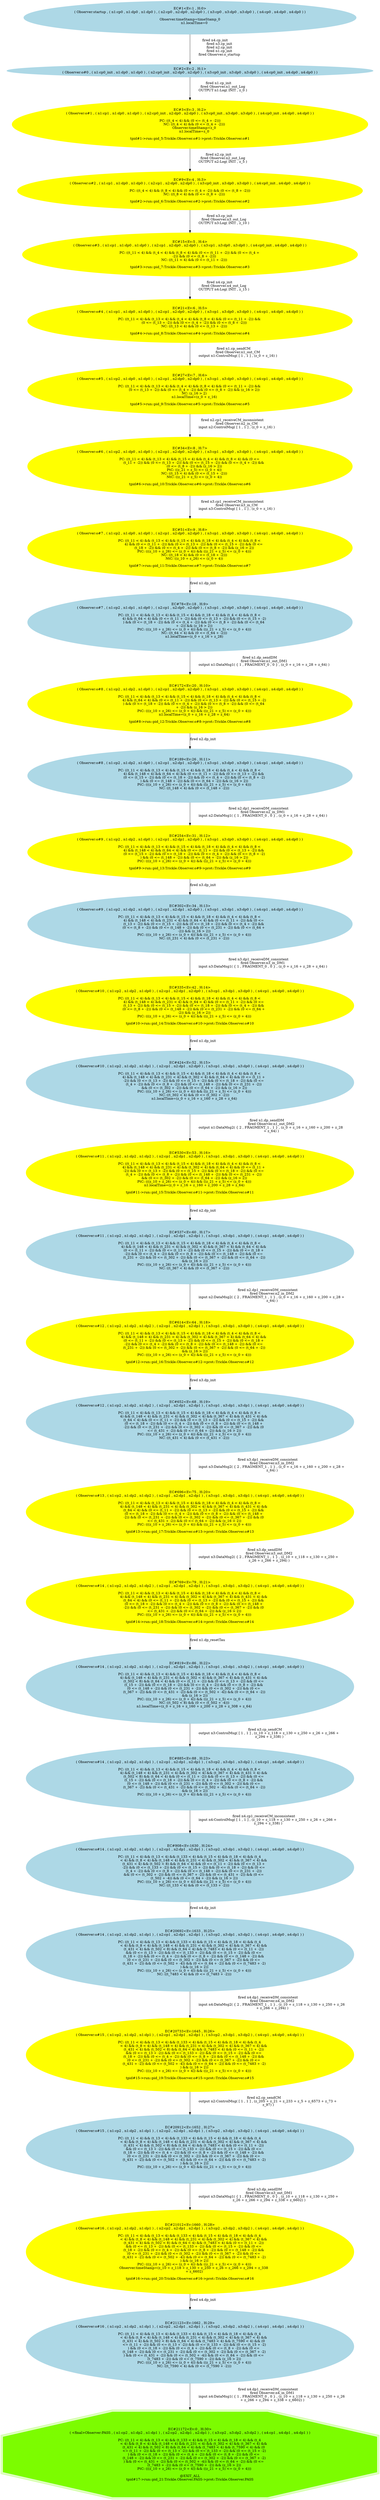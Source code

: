 digraph fscn {
EC1 [
	label="EC#1<Ev:1 , H:0>
( Observer:startup , ( n1:cp0 , n1:dp0 , n1:dp0 ) , ( n2:cp0 , n2:dp0 , n2:dp0 ) , ( n3:cp0 , n3:dp0 , n3:dp0 ) , ( n4:cp0 , n4:dp0 , n4:dp0 ) )

Observer.timeStamp=timeStamp_0
	n1.localTime=0
	"
	color=lightblue
	shape=ellipse
	style=filled
]
EC1 -> EC2 [
	label="fired n4.cp_init
	fired n3.cp_init
	fired n2.cp_init
	fired n1.cp_init
	fired Observer.o_startup
	"
]
EC2 [
	label="EC#2<Ev:2 , H:1>
( Observer:o#0 , ( n1:cp0_init , n1:dp0 , n1:dp0 ) , ( n2:cp0_init , n2:dp0 , n2:dp0 ) , ( n3:cp0_init , n3:dp0 , n3:dp0 ) , ( n4:cp0_init , n4:dp0 , n4:dp0 ) )"
	color=lightblue
	shape=ellipse
	style=filled
]
EC2 -> EC3 [
	label="fired n1.cp_init
	fired Observer.n1_out_Log
	OUTPUT n1:Log( INIT , z_0 )
	"
]
EC3 [
	label="EC#3<Ev:3 , H:2>
( Observer:o#1 , ( n1:cp1 , n1:dp0 , n1:dp0 ) , ( n2:cp0_init , n2:dp0 , n2:dp0 ) , ( n3:cp0_init , n3:dp0 , n3:dp0 ) , ( n4:cp0_init , n4:dp0 , n4:dp0 ) )

PC: ((t_4 < 4) && (0 <= (t_4 + -2)))
	NC: ((t_4 < 4) && (0 <= (t_4 + -2)))
	Observer.timeStamp=z_0
	n1.localTime=z_0
	
tpid#1->run::pid_5:Trickle.Observer.o#1->prot::Trickle.Observer.o#1"
	color=yellow
	shape=ellipse
	style=filled
]
EC3 -> EC9 [
	label="fired n2.cp_init
	fired Observer.n2_out_Log
	OUTPUT n2:Log( INIT , z_5 )
	"
]
EC9 [
	label="EC#9<Ev:4 , H:3>
( Observer:o#2 , ( n1:cp1 , n1:dp0 , n1:dp0 ) , ( n2:cp1 , n2:dp0 , n2:dp0 ) , ( n3:cp0_init , n3:dp0 , n3:dp0 ) , ( n4:cp0_init , n4:dp0 , n4:dp0 ) )

PC: ((t_4 < 4) && (t_8 < 4) && (0 <= (t_4 + -2)) && (0 <= (t_8 + -2)))
	NC: ((t_8 < 4) && (0 <= (t_8 + -2)))
	
tpid#2->run::pid_6:Trickle.Observer.o#2->prot::Trickle.Observer.o#2"
	color=yellow
	shape=ellipse
	style=filled
]
EC9 -> EC15 [
	label="fired n3.cp_init
	fired Observer.n3_out_Log
	OUTPUT n3:Log( INIT , z_10 )
	"
]
EC15 [
	label="EC#15<Ev:5 , H:4>
( Observer:o#3 , ( n1:cp1 , n1:dp0 , n1:dp0 ) , ( n2:cp1 , n2:dp0 , n2:dp0 ) , ( n3:cp1 , n3:dp0 , n3:dp0 ) , ( n4:cp0_init , n4:dp0 , n4:dp0 ) )

PC: ((t_11 < 4) && (t_4 < 4) && (t_8 < 4) && (0 <= (t_11 + -2)) && (0 <= (t_4 + 
	-2)) && (0 <= (t_8 + -2)))
	NC: ((t_11 < 4) && (0 <= (t_11 + -2)))
	
tpid#3->run::pid_7:Trickle.Observer.o#3->prot::Trickle.Observer.o#3"
	color=yellow
	shape=ellipse
	style=filled
]
EC15 -> EC21 [
	label="fired n4.cp_init
	fired Observer.n4_out_Log
	OUTPUT n4:Log( INIT , z_15 )
	"
]
EC21 [
	label="EC#21<Ev:6 , H:5>
( Observer:o#4 , ( n1:cp1 , n1:dp0 , n1:dp0 ) , ( n2:cp1 , n2:dp0 , n2:dp0 ) , ( n3:cp1 , n3:dp0 , n3:dp0 ) , ( n4:cp1 , n4:dp0 , n4:dp0 ) )

PC: ((t_11 < 4) && (t_13 < 4) && (t_4 < 4) && (t_8 < 4) && (0 <= (t_11 + -2)) && 
	(0 <= (t_13 + -2)) && (0 <= (t_4 + -2)) && (0 <= (t_8 + -2)))
	NC: ((t_13 < 4) && (0 <= (t_13 + -2)))
	
tpid#4->run::pid_8:Trickle.Observer.o#4->prot::Trickle.Observer.o#4"
	color=yellow
	shape=ellipse
	style=filled
]
EC21 -> EC27 [
	label="fired n1.cp_sendCM
	fired Observer.n1_out_CM
	output n1:ControlMsg( [ 1 , 1 ] , (z_0 + z_16) )
	"
]
EC27 [
	label="EC#27<Ev:7 , H:6>
( Observer:o#5 , ( n1:cp2 , n1:dp0 , n1:dp0 ) , ( n2:cp1 , n2:dp0 , n2:dp0 ) , ( n3:cp1 , n3:dp0 , n3:dp0 ) , ( n4:cp1 , n4:dp0 , n4:dp0 ) )

PC: ((t_11 < 4) && (t_13 < 4) && (t_4 < 4) && (t_8 < 4) && (0 <= (t_11 + -2)) && 
	(0 <= (t_13 + -2)) && (0 <= (t_4 + -2)) && (0 <= (t_8 + -2)) && (z_16 > 2))
	NC: (z_16 > 2)
	n1.localTime=(z_0 + z_16)
	
tpid#5->run::pid_9:Trickle.Observer.o#5->prot::Trickle.Observer.o#5"
	color=yellow
	shape=ellipse
	style=filled
]
EC27 -> EC34 [
	label="fired n2.cp1_receiveCM_inconsistent
	fired Observer.n2_in_CM
	input n2:ControlMsg( [ 1 , 1 ] , (z_0 + z_16) )
	"
]
EC34 [
	label="EC#34<Ev:8 , H:7>
( Observer:o#6 , ( n1:cp2 , n1:dp0 , n1:dp0 ) , ( n2:cp1 , n2:dp0 , n2:dp0 ) , ( n3:cp1 , n3:dp0 , n3:dp0 ) , ( n4:cp1 , n4:dp0 , n4:dp0 ) )

PC: ((t_11 < 4) && (t_13 < 4) && (t_15 < 4) && (t_4 < 4) && (t_8 < 4) && (0 <= 
	(t_11 + -2)) && (0 <= (t_13 + -2)) && (0 <= (t_15 + -2)) && (0 <= (t_4 + -2)) && 
	(0 <= (t_8 + -2)) && (z_16 > 2))
	PtC: ((z_21 + z_5) <= (z_0 + 4))
	NC: ((t_15 < 4) && (0 <= (t_15 + -2)))
	NtC: ((z_21 + z_5) <= (z_0 + 4))
	
tpid#6->run::pid_10:Trickle.Observer.o#6->prot::Trickle.Observer.o#6"
	color=yellow
	shape=ellipse
	style=filled
]
EC34 -> EC51 [
	label="fired n3.cp1_receiveCM_inconsistent
	fired Observer.n3_in_CM
	input n3:ControlMsg( [ 1 , 1 ] , (z_0 + z_16) )
	"
]
EC51 [
	label="EC#51<Ev:9 , H:8>
( Observer:o#7 , ( n1:cp2 , n1:dp0 , n1:dp0 ) , ( n2:cp1 , n2:dp0 , n2:dp0 ) , ( n3:cp1 , n3:dp0 , n3:dp0 ) , ( n4:cp1 , n4:dp0 , n4:dp0 ) )

PC: ((t_11 < 4) && (t_13 < 4) && (t_15 < 4) && (t_18 < 4) && (t_4 < 4) && (t_8 < 
	4) && (0 <= (t_11 + -2)) && (0 <= (t_13 + -2)) && (0 <= (t_15 + -2)) && (0 <= 
	(t_18 + -2)) && (0 <= (t_4 + -2)) && (0 <= (t_8 + -2)) && (z_16 > 2))
	PtC: (((z_10 + z_26) <= (z_0 + 4)) && ((z_21 + z_5) <= (z_0 + 4)))
	NC: ((t_18 < 4) && (0 <= (t_18 + -2)))
	NtC: ((z_10 + z_26) <= (z_0 + 4))
	
tpid#7->run::pid_11:Trickle.Observer.o#7->prot::Trickle.Observer.o#7"
	color=yellow
	shape=ellipse
	style=filled
]
EC51 -> EC78 [
	label="fired n1.dp_init
	"
]
EC78 [
	label="EC#78<Ev:18 , H:9>
( Observer:o#7 , ( n1:cp2 , n1:dp1 , n1:dp0 ) , ( n2:cp1 , n2:dp0 , n2:dp0 ) , ( n3:cp1 , n3:dp0 , n3:dp0 ) , ( n4:cp1 , n4:dp0 , n4:dp0 ) )

PC: ((t_11 < 4) && (t_13 < 4) && (t_15 < 4) && (t_18 < 4) && (t_4 < 4) && (t_8 < 
	4) && (t_64 < 4) && (0 <= (t_11 + -2)) && (0 <= (t_13 + -2)) && (0 <= (t_15 + -2)
	) && (0 <= (t_18 + -2)) && (0 <= (t_4 + -2)) && (0 <= (t_8 + -2)) && (0 <= (t_64 
	+ -2)) && (z_16 > 2))
	PtC: (((z_10 + z_26) <= (z_0 + 4)) && ((z_21 + z_5) <= (z_0 + 4)))
	NC: ((t_64 < 4) && (0 <= (t_64 + -2)))
	n1.localTime=(z_0 + z_16 + z_28)
	"
	color=lightblue
	shape=ellipse
	style=filled
]
EC78 -> EC172 [
	label="fired n1.dp_sendDM
	fired Observer.n1_out_DM1
	output n1:DataMsg1( { 1 , FRAGMENT_0 , 0 } , (z_0 + z_16 + z_28 + z_64) )
	"
]
EC172 [
	label="EC#172<Ev:20 , H:10>
( Observer:o#8 , ( n1:cp2 , n1:dp2 , n1:dp0 ) , ( n2:cp1 , n2:dp0 , n2:dp0 ) , ( n3:cp1 , n3:dp0 , n3:dp0 ) , ( n4:cp1 , n4:dp0 , n4:dp0 ) )

PC: ((t_11 < 4) && (t_13 < 4) && (t_15 < 4) && (t_18 < 4) && (t_4 < 4) && (t_8 < 
	4) && (t_64 < 4) && (0 <= (t_11 + -2)) && (0 <= (t_13 + -2)) && (0 <= (t_15 + -2)
	) && (0 <= (t_18 + -2)) && (0 <= (t_4 + -2)) && (0 <= (t_8 + -2)) && (0 <= (t_64 
	+ -2)) && (z_16 > 2))
	PtC: (((z_10 + z_26) <= (z_0 + 4)) && ((z_21 + z_5) <= (z_0 + 4)))
	n1.localTime=(z_0 + z_16 + z_28 + z_64)
	
tpid#8->run::pid_12:Trickle.Observer.o#8->prot::Trickle.Observer.o#8"
	color=yellow
	shape=ellipse
	style=filled
]
EC172 -> EC189 [
	label="fired n2.dp_init
	"
]
EC189 [
	label="EC#189<Ev:26 , H:11>
( Observer:o#8 , ( n1:cp2 , n1:dp2 , n1:dp0 ) , ( n2:cp1 , n2:dp1 , n2:dp0 ) , ( n3:cp1 , n3:dp0 , n3:dp0 ) , ( n4:cp1 , n4:dp0 , n4:dp0 ) )

PC: ((t_11 < 4) && (t_13 < 4) && (t_15 < 4) && (t_18 < 4) && (t_4 < 4) && (t_8 < 
	4) && (t_148 < 4) && (t_64 < 4) && (0 <= (t_11 + -2)) && (0 <= (t_13 + -2)) && 
	(0 <= (t_15 + -2)) && (0 <= (t_18 + -2)) && (0 <= (t_4 + -2)) && (0 <= (t_8 + -2)
	) && (0 <= (t_148 + -2)) && (0 <= (t_64 + -2)) && (z_16 > 2))
	PtC: (((z_10 + z_26) <= (z_0 + 4)) && ((z_21 + z_5) <= (z_0 + 4)))
	NC: ((t_148 < 4) && (0 <= (t_148 + -2)))
	"
	color=lightblue
	shape=ellipse
	style=filled
]
EC189 -> EC254 [
	label="fired n2.dp1_receiveDM_consistent
	fired Observer.n2_in_DM1
	input n2:DataMsg1( { 1 , FRAGMENT_0 , 0 } , (z_0 + z_16 + z_28 + z_64) )
	"
]
EC254 [
	label="EC#254<Ev:31 , H:12>
( Observer:o#9 , ( n1:cp2 , n1:dp2 , n1:dp0 ) , ( n2:cp1 , n2:dp1 , n2:dp0 ) , ( n3:cp1 , n3:dp0 , n3:dp0 ) , ( n4:cp1 , n4:dp0 , n4:dp0 ) )

PC: ((t_11 < 4) && (t_13 < 4) && (t_15 < 4) && (t_18 < 4) && (t_4 < 4) && (t_8 < 
	4) && (t_148 < 4) && (t_64 < 4) && (0 <= (t_11 + -2)) && (0 <= (t_13 + -2)) && 
	(0 <= (t_15 + -2)) && (0 <= (t_18 + -2)) && (0 <= (t_4 + -2)) && (0 <= (t_8 + -2)
	) && (0 <= (t_148 + -2)) && (0 <= (t_64 + -2)) && (z_16 > 2))
	PtC: (((z_10 + z_26) <= (z_0 + 4)) && ((z_21 + z_5) <= (z_0 + 4)))
	
tpid#9->run::pid_13:Trickle.Observer.o#9->prot::Trickle.Observer.o#9"
	color=yellow
	shape=ellipse
	style=filled
]
EC254 -> EC302 [
	label="fired n3.dp_init
	"
]
EC302 [
	label="EC#302<Ev:34 , H:13>
( Observer:o#9 , ( n1:cp2 , n1:dp2 , n1:dp0 ) , ( n2:cp1 , n2:dp1 , n2:dp0 ) , ( n3:cp1 , n3:dp1 , n3:dp0 ) , ( n4:cp1 , n4:dp0 , n4:dp0 ) )

PC: ((t_11 < 4) && (t_13 < 4) && (t_15 < 4) && (t_18 < 4) && (t_4 < 4) && (t_8 < 
	4) && (t_148 < 4) && (t_231 < 4) && (t_64 < 4) && (0 <= (t_11 + -2)) && (0 <= 
	(t_13 + -2)) && (0 <= (t_15 + -2)) && (0 <= (t_18 + -2)) && (0 <= (t_4 + -2)) && 
	(0 <= (t_8 + -2)) && (0 <= (t_148 + -2)) && (0 <= (t_231 + -2)) && (0 <= (t_64 + 
	-2)) && (z_16 > 2))
	PtC: (((z_10 + z_26) <= (z_0 + 4)) && ((z_21 + z_5) <= (z_0 + 4)))
	NC: ((t_231 < 4) && (0 <= (t_231 + -2)))
	"
	color=lightblue
	shape=ellipse
	style=filled
]
EC302 -> EC335 [
	label="fired n3.dp1_receiveDM_consistent
	fired Observer.n3_in_DM1
	input n3:DataMsg1( { 1 , FRAGMENT_0 , 0 } , (z_0 + z_16 + z_28 + z_64) )
	"
]
EC335 [
	label="EC#335<Ev:42 , H:14>
( Observer:o#10 , ( n1:cp2 , n1:dp2 , n1:dp0 ) , ( n2:cp1 , n2:dp1 , n2:dp0 ) , ( n3:cp1 , n3:dp1 , n3:dp0 ) , ( n4:cp1 , n4:dp0 , n4:dp0 ) )

PC: ((t_11 < 4) && (t_13 < 4) && (t_15 < 4) && (t_18 < 4) && (t_4 < 4) && (t_8 < 
	4) && (t_148 < 4) && (t_231 < 4) && (t_64 < 4) && (0 <= (t_11 + -2)) && (0 <= 
	(t_13 + -2)) && (0 <= (t_15 + -2)) && (0 <= (t_18 + -2)) && (0 <= (t_4 + -2)) && 
	(0 <= (t_8 + -2)) && (0 <= (t_148 + -2)) && (0 <= (t_231 + -2)) && (0 <= (t_64 + 
	-2)) && (z_16 > 2))
	PtC: (((z_10 + z_26) <= (z_0 + 4)) && ((z_21 + z_5) <= (z_0 + 4)))
	
tpid#10->run::pid_14:Trickle.Observer.o#10->prot::Trickle.Observer.o#10"
	color=yellow
	shape=ellipse
	style=filled
]
EC335 -> EC424 [
	label="fired n1.dp_init
	"
]
EC424 [
	label="EC#424<Ev:52 , H:15>
( Observer:o#10 , ( n1:cp2 , n1:dp2 , n1:dp1 ) , ( n2:cp1 , n2:dp1 , n2:dp0 ) , ( n3:cp1 , n3:dp1 , n3:dp0 ) , ( n4:cp1 , n4:dp0 , n4:dp0 ) )

PC: ((t_11 < 4) && (t_13 < 4) && (t_15 < 4) && (t_18 < 4) && (t_4 < 4) && (t_8 < 
	4) && (t_148 < 4) && (t_231 < 4) && (t_302 < 4) && (t_64 < 4) && (0 <= (t_11 + 
	-2)) && (0 <= (t_13 + -2)) && (0 <= (t_15 + -2)) && (0 <= (t_18 + -2)) && (0 <= 
	(t_4 + -2)) && (0 <= (t_8 + -2)) && (0 <= (t_148 + -2)) && (0 <= (t_231 + -2)) 
	&& (0 <= (t_302 + -2)) && (0 <= (t_64 + -2)) && (z_16 > 2))
	PtC: (((z_10 + z_26) <= (z_0 + 4)) && ((z_21 + z_5) <= (z_0 + 4)))
	NC: ((t_302 < 4) && (0 <= (t_302 + -2)))
	n1.localTime=(z_0 + z_16 + z_160 + z_28 + z_64)
	"
	color=lightblue
	shape=ellipse
	style=filled
]
EC424 -> EC530 [
	label="fired n1.dp_sendDM
	fired Observer.n1_out_DM2
	output n1:DataMsg2( { 2 , FRAGMENT_1 , 1 } , (z_0 + z_16 + z_160 + z_200 + z_28 
	+ z_64) )
	"
]
EC530 [
	label="EC#530<Ev:53 , H:16>
( Observer:o#11 , ( n1:cp2 , n1:dp2 , n1:dp2 ) , ( n2:cp1 , n2:dp1 , n2:dp0 ) , ( n3:cp1 , n3:dp1 , n3:dp0 ) , ( n4:cp1 , n4:dp0 , n4:dp0 ) )

PC: ((t_11 < 4) && (t_13 < 4) && (t_15 < 4) && (t_18 < 4) && (t_4 < 4) && (t_8 < 
	4) && (t_148 < 4) && (t_231 < 4) && (t_302 < 4) && (t_64 < 4) && (0 <= (t_11 + 
	-2)) && (0 <= (t_13 + -2)) && (0 <= (t_15 + -2)) && (0 <= (t_18 + -2)) && (0 <= 
	(t_4 + -2)) && (0 <= (t_8 + -2)) && (0 <= (t_148 + -2)) && (0 <= (t_231 + -2)) 
	&& (0 <= (t_302 + -2)) && (0 <= (t_64 + -2)) && (z_16 > 2))
	PtC: (((z_10 + z_26) <= (z_0 + 4)) && ((z_21 + z_5) <= (z_0 + 4)))
	n1.localTime=(z_0 + z_16 + z_160 + z_200 + z_28 + z_64)
	
tpid#11->run::pid_15:Trickle.Observer.o#11->prot::Trickle.Observer.o#11"
	color=yellow
	shape=ellipse
	style=filled
]
EC530 -> EC537 [
	label="fired n2.dp_init
	"
]
EC537 [
	label="EC#537<Ev:60 , H:17>
( Observer:o#11 , ( n1:cp2 , n1:dp2 , n1:dp2 ) , ( n2:cp1 , n2:dp1 , n2:dp1 ) , ( n3:cp1 , n3:dp1 , n3:dp0 ) , ( n4:cp1 , n4:dp0 , n4:dp0 ) )

PC: ((t_11 < 4) && (t_13 < 4) && (t_15 < 4) && (t_18 < 4) && (t_4 < 4) && (t_8 < 
	4) && (t_148 < 4) && (t_231 < 4) && (t_302 < 4) && (t_367 < 4) && (t_64 < 4) && 
	(0 <= (t_11 + -2)) && (0 <= (t_13 + -2)) && (0 <= (t_15 + -2)) && (0 <= (t_18 + 
	-2)) && (0 <= (t_4 + -2)) && (0 <= (t_8 + -2)) && (0 <= (t_148 + -2)) && (0 <= 
	(t_231 + -2)) && (0 <= (t_302 + -2)) && (0 <= (t_367 + -2)) && (0 <= (t_64 + -2))
	 && (z_16 > 2))
	PtC: (((z_10 + z_26) <= (z_0 + 4)) && ((z_21 + z_5) <= (z_0 + 4)))
	NC: ((t_367 < 4) && (0 <= (t_367 + -2)))
	"
	color=lightblue
	shape=ellipse
	style=filled
]
EC537 -> EC614 [
	label="fired n2.dp1_receiveDM_consistent
	fired Observer.n2_in_DM2
	input n2:DataMsg2( { 2 , FRAGMENT_1 , 1 } , (z_0 + z_16 + z_160 + z_200 + z_28 + 
	z_64) )
	"
]
EC614 [
	label="EC#614<Ev:64 , H:18>
( Observer:o#12 , ( n1:cp2 , n1:dp2 , n1:dp2 ) , ( n2:cp1 , n2:dp1 , n2:dp1 ) , ( n3:cp1 , n3:dp1 , n3:dp0 ) , ( n4:cp1 , n4:dp0 , n4:dp0 ) )

PC: ((t_11 < 4) && (t_13 < 4) && (t_15 < 4) && (t_18 < 4) && (t_4 < 4) && (t_8 < 
	4) && (t_148 < 4) && (t_231 < 4) && (t_302 < 4) && (t_367 < 4) && (t_64 < 4) && 
	(0 <= (t_11 + -2)) && (0 <= (t_13 + -2)) && (0 <= (t_15 + -2)) && (0 <= (t_18 + 
	-2)) && (0 <= (t_4 + -2)) && (0 <= (t_8 + -2)) && (0 <= (t_148 + -2)) && (0 <= 
	(t_231 + -2)) && (0 <= (t_302 + -2)) && (0 <= (t_367 + -2)) && (0 <= (t_64 + -2))
	 && (z_16 > 2))
	PtC: (((z_10 + z_26) <= (z_0 + 4)) && ((z_21 + z_5) <= (z_0 + 4)))
	
tpid#12->run::pid_16:Trickle.Observer.o#12->prot::Trickle.Observer.o#12"
	color=yellow
	shape=ellipse
	style=filled
]
EC614 -> EC652 [
	label="fired n3.dp_init
	"
]
EC652 [
	label="EC#652<Ev:68 , H:19>
( Observer:o#12 , ( n1:cp2 , n1:dp2 , n1:dp2 ) , ( n2:cp1 , n2:dp1 , n2:dp1 ) , ( n3:cp1 , n3:dp1 , n3:dp1 ) , ( n4:cp1 , n4:dp0 , n4:dp0 ) )

PC: ((t_11 < 4) && (t_13 < 4) && (t_15 < 4) && (t_18 < 4) && (t_4 < 4) && (t_8 < 
	4) && (t_148 < 4) && (t_231 < 4) && (t_302 < 4) && (t_367 < 4) && (t_431 < 4) && 
	(t_64 < 4) && (0 <= (t_11 + -2)) && (0 <= (t_13 + -2)) && (0 <= (t_15 + -2)) && 
	(0 <= (t_18 + -2)) && (0 <= (t_4 + -2)) && (0 <= (t_8 + -2)) && (0 <= (t_148 + 
	-2)) && (0 <= (t_231 + -2)) && (0 <= (t_302 + -2)) && (0 <= (t_367 + -2)) && (0 
	<= (t_431 + -2)) && (0 <= (t_64 + -2)) && (z_16 > 2))
	PtC: (((z_10 + z_26) <= (z_0 + 4)) && ((z_21 + z_5) <= (z_0 + 4)))
	NC: ((t_431 < 4) && (0 <= (t_431 + -2)))
	"
	color=lightblue
	shape=ellipse
	style=filled
]
EC652 -> EC696 [
	label="fired n3.dp1_receiveDM_consistent
	fired Observer.n3_in_DM2
	input n3:DataMsg2( { 2 , FRAGMENT_1 , 1 } , (z_0 + z_16 + z_160 + z_200 + z_28 + 
	z_64) )
	"
]
EC696 [
	label="EC#696<Ev:75 , H:20>
( Observer:o#13 , ( n1:cp2 , n1:dp2 , n1:dp2 ) , ( n2:cp1 , n2:dp1 , n2:dp1 ) , ( n3:cp1 , n3:dp1 , n3:dp1 ) , ( n4:cp1 , n4:dp0 , n4:dp0 ) )

PC: ((t_11 < 4) && (t_13 < 4) && (t_15 < 4) && (t_18 < 4) && (t_4 < 4) && (t_8 < 
	4) && (t_148 < 4) && (t_231 < 4) && (t_302 < 4) && (t_367 < 4) && (t_431 < 4) && 
	(t_64 < 4) && (0 <= (t_11 + -2)) && (0 <= (t_13 + -2)) && (0 <= (t_15 + -2)) && 
	(0 <= (t_18 + -2)) && (0 <= (t_4 + -2)) && (0 <= (t_8 + -2)) && (0 <= (t_148 + 
	-2)) && (0 <= (t_231 + -2)) && (0 <= (t_302 + -2)) && (0 <= (t_367 + -2)) && (0 
	<= (t_431 + -2)) && (0 <= (t_64 + -2)) && (z_16 > 2))
	PtC: (((z_10 + z_26) <= (z_0 + 4)) && ((z_21 + z_5) <= (z_0 + 4)))
	
tpid#13->run::pid_17:Trickle.Observer.o#13->prot::Trickle.Observer.o#13"
	color=yellow
	shape=ellipse
	style=filled
]
EC696 -> EC769 [
	label="fired n3.dp_sendDM
	fired Observer.n3_out_DM2
	output n3:DataMsg2( { 2 , FRAGMENT_1 , 1 } , (z_10 + z_118 + z_130 + z_250 + 
	z_26 + z_266 + z_294) )
	"
]
EC769 [
	label="EC#769<Ev:79 , H:21>
( Observer:o#14 , ( n1:cp2 , n1:dp2 , n1:dp2 ) , ( n2:cp1 , n2:dp1 , n2:dp1 ) , ( n3:cp1 , n3:dp1 , n3:dp2 ) , ( n4:cp1 , n4:dp0 , n4:dp0 ) )

PC: ((t_11 < 4) && (t_13 < 4) && (t_15 < 4) && (t_18 < 4) && (t_4 < 4) && (t_8 < 
	4) && (t_148 < 4) && (t_231 < 4) && (t_302 < 4) && (t_367 < 4) && (t_431 < 4) && 
	(t_64 < 4) && (0 <= (t_11 + -2)) && (0 <= (t_13 + -2)) && (0 <= (t_15 + -2)) && 
	(0 <= (t_18 + -2)) && (0 <= (t_4 + -2)) && (0 <= (t_8 + -2)) && (0 <= (t_148 + 
	-2)) && (0 <= (t_231 + -2)) && (0 <= (t_302 + -2)) && (0 <= (t_367 + -2)) && (0 
	<= (t_431 + -2)) && (0 <= (t_64 + -2)) && (z_16 > 2))
	PtC: (((z_10 + z_26) <= (z_0 + 4)) && ((z_21 + z_5) <= (z_0 + 4)))
	
tpid#14->run::pid_18:Trickle.Observer.o#14->prot::Trickle.Observer.o#14"
	color=yellow
	shape=ellipse
	style=filled
]
EC769 -> EC819 [
	label="fired n1.dp_resetTau
	"
]
EC819 [
	label="EC#819<Ev:86 , H:22>
( Observer:o#14 , ( n1:cp2 , n1:dp2 , n1:dp1 ) , ( n2:cp1 , n2:dp1 , n2:dp1 ) , ( n3:cp1 , n3:dp1 , n3:dp2 ) , ( n4:cp1 , n4:dp0 , n4:dp0 ) )

PC: ((t_11 < 4) && (t_13 < 4) && (t_15 < 4) && (t_18 < 4) && (t_4 < 4) && (t_8 < 
	4) && (t_148 < 4) && (t_231 < 4) && (t_302 < 4) && (t_367 < 4) && (t_431 < 4) && 
	(t_502 < 8) && (t_64 < 4) && (0 <= (t_11 + -2)) && (0 <= (t_13 + -2)) && (0 <= 
	(t_15 + -2)) && (0 <= (t_18 + -2)) && (0 <= (t_4 + -2)) && (0 <= (t_8 + -2)) && 
	(0 <= (t_148 + -2)) && (0 <= (t_231 + -2)) && (0 <= (t_302 + -2)) && (0 <= 
	(t_367 + -2)) && (0 <= (t_431 + -2)) && (0 <= (t_502 + -4)) && (0 <= (t_64 + -2))
	 && (z_16 > 2))
	PtC: (((z_10 + z_26) <= (z_0 + 4)) && ((z_21 + z_5) <= (z_0 + 4)))
	NC: ((t_502 < 8) && (0 <= (t_502 + -4)))
	n1.localTime=(z_0 + z_16 + z_160 + z_200 + z_28 + z_308 + z_64)
	"
	color=lightblue
	shape=ellipse
	style=filled
]
EC819 -> EC885 [
	label="fired n3.cp_sendCM
	output n3:ControlMsg( [ 1 , 1 ] , (z_10 + z_118 + z_130 + z_250 + z_26 + z_266 + 
	z_294 + z_338) )
	"
]
EC885 [
	label="EC#885<Ev:88 , H:23>
( Observer:o#14 , ( n1:cp2 , n1:dp2 , n1:dp1 ) , ( n2:cp1 , n2:dp1 , n2:dp1 ) , ( n3:cp2 , n3:dp1 , n3:dp2 ) , ( n4:cp1 , n4:dp0 , n4:dp0 ) )

PC: ((t_11 < 4) && (t_13 < 4) && (t_15 < 4) && (t_18 < 4) && (t_4 < 4) && (t_8 < 
	4) && (t_148 < 4) && (t_231 < 4) && (t_302 < 4) && (t_367 < 4) && (t_431 < 4) && 
	(t_502 < 8) && (t_64 < 4) && (0 <= (t_11 + -2)) && (0 <= (t_13 + -2)) && (0 <= 
	(t_15 + -2)) && (0 <= (t_18 + -2)) && (0 <= (t_4 + -2)) && (0 <= (t_8 + -2)) && 
	(0 <= (t_148 + -2)) && (0 <= (t_231 + -2)) && (0 <= (t_302 + -2)) && (0 <= 
	(t_367 + -2)) && (0 <= (t_431 + -2)) && (0 <= (t_502 + -4)) && (0 <= (t_64 + -2))
	 && (z_16 > 2))
	PtC: (((z_10 + z_26) <= (z_0 + 4)) && ((z_21 + z_5) <= (z_0 + 4)))
	"
	color=lightblue
	shape=ellipse
	style=filled
]
EC885 -> EC908 [
	label="fired n4.cp1_receiveCM_inconsistent
	input n4:ControlMsg( [ 1 , 1 ] , (z_10 + z_118 + z_130 + z_250 + z_26 + z_266 + 
	z_294 + z_338) )
	"
]
EC908 [
	label="EC#908<Ev:1630 , H:24>
( Observer:o#14 , ( n1:cp2 , n1:dp2 , n1:dp1 ) , ( n2:cp1 , n2:dp1 , n2:dp1 ) , ( n3:cp2 , n3:dp1 , n3:dp2 ) , ( n4:cp1 , n4:dp0 , n4:dp0 ) )

PC: ((t_11 < 4) && (t_13 < 4) && (t_133 < 4) && (t_15 < 4) && (t_18 < 4) && (t_4 
	< 4) && (t_8 < 4) && (t_148 < 4) && (t_231 < 4) && (t_302 < 4) && (t_367 < 4) && 
	(t_431 < 4) && (t_502 < 8) && (t_64 < 4) && (0 <= (t_11 + -2)) && (0 <= (t_13 + 
	-2)) && (0 <= (t_133 + -2)) && (0 <= (t_15 + -2)) && (0 <= (t_18 + -2)) && (0 <= 
	(t_4 + -2)) && (0 <= (t_8 + -2)) && (0 <= (t_148 + -2)) && (0 <= (t_231 + -2)) 
	&& (0 <= (t_302 + -2)) && (0 <= (t_367 + -2)) && (0 <= (t_431 + -2)) && (0 <= 
	(t_502 + -4)) && (0 <= (t_64 + -2)) && (z_16 > 2))
	PtC: (((z_10 + z_26) <= (z_0 + 4)) && ((z_21 + z_5) <= (z_0 + 4)))
	NC: ((t_133 < 4) && (0 <= (t_133 + -2)))
	"
	color=lightblue
	shape=ellipse
	style=filled
]
EC908 -> EC20692 [
	label="fired n4.dp_init
	"
]
EC20692 [
	label="EC#20692<Ev:1633 , H:25>
( Observer:o#14 , ( n1:cp2 , n1:dp2 , n1:dp1 ) , ( n2:cp1 , n2:dp1 , n2:dp1 ) , ( n3:cp2 , n3:dp1 , n3:dp2 ) , ( n4:cp1 , n4:dp0 , n4:dp1 ) )

PC: ((t_11 < 4) && (t_13 < 4) && (t_133 < 4) && (t_15 < 4) && (t_18 < 4) && (t_4 
	< 4) && (t_8 < 4) && (t_148 < 4) && (t_231 < 4) && (t_302 < 4) && (t_367 < 4) && 
	(t_431 < 4) && (t_502 < 8) && (t_64 < 4) && (t_7483 < 4) && (0 <= (t_11 + -2)) 
	&& (0 <= (t_13 + -2)) && (0 <= (t_133 + -2)) && (0 <= (t_15 + -2)) && (0 <= 
	(t_18 + -2)) && (0 <= (t_4 + -2)) && (0 <= (t_8 + -2)) && (0 <= (t_148 + -2)) && 
	(0 <= (t_231 + -2)) && (0 <= (t_302 + -2)) && (0 <= (t_367 + -2)) && (0 <= 
	(t_431 + -2)) && (0 <= (t_502 + -4)) && (0 <= (t_64 + -2)) && (0 <= (t_7483 + -2)
	) && (z_16 > 2))
	PtC: (((z_10 + z_26) <= (z_0 + 4)) && ((z_21 + z_5) <= (z_0 + 4)))
	NC: ((t_7483 < 4) && (0 <= (t_7483 + -2)))
	"
	color=lightblue
	shape=ellipse
	style=filled
]
EC20692 -> EC20733 [
	label="fired n4.dp1_receiveDM_consistent
	fired Observer.n4_in_DM2
	input n4:DataMsg2( { 2 , FRAGMENT_1 , 1 } , (z_10 + z_118 + z_130 + z_250 + z_26 
	+ z_266 + z_294) )
	"
]
EC20733 [
	label="EC#20733<Ev:1645 , H:26>
( Observer:o#15 , ( n1:cp2 , n1:dp2 , n1:dp1 ) , ( n2:cp1 , n2:dp1 , n2:dp1 ) , ( n3:cp2 , n3:dp1 , n3:dp2 ) , ( n4:cp1 , n4:dp0 , n4:dp1 ) )

PC: ((t_11 < 4) && (t_13 < 4) && (t_133 < 4) && (t_15 < 4) && (t_18 < 4) && (t_4 
	< 4) && (t_8 < 4) && (t_148 < 4) && (t_231 < 4) && (t_302 < 4) && (t_367 < 4) && 
	(t_431 < 4) && (t_502 < 8) && (t_64 < 4) && (t_7483 < 4) && (0 <= (t_11 + -2)) 
	&& (0 <= (t_13 + -2)) && (0 <= (t_133 + -2)) && (0 <= (t_15 + -2)) && (0 <= 
	(t_18 + -2)) && (0 <= (t_4 + -2)) && (0 <= (t_8 + -2)) && (0 <= (t_148 + -2)) && 
	(0 <= (t_231 + -2)) && (0 <= (t_302 + -2)) && (0 <= (t_367 + -2)) && (0 <= 
	(t_431 + -2)) && (0 <= (t_502 + -4)) && (0 <= (t_64 + -2)) && (0 <= (t_7483 + -2)
	) && (z_16 > 2))
	PtC: (((z_10 + z_26) <= (z_0 + 4)) && ((z_21 + z_5) <= (z_0 + 4)))
	
tpid#15->run::pid_19:Trickle.Observer.o#15->prot::Trickle.Observer.o#15"
	color=yellow
	shape=ellipse
	style=filled
]
EC20733 -> EC20912 [
	label="fired n2.cp_sendCM
	output n2:ControlMsg( [ 1 , 1 ] , (z_205 + z_21 + z_233 + z_5 + z_6573 + z_73 + 
	z_97) )
	"
]
EC20912 [
	label="EC#20912<Ev:1652 , H:27>
( Observer:o#15 , ( n1:cp2 , n1:dp2 , n1:dp1 ) , ( n2:cp2 , n2:dp1 , n2:dp1 ) , ( n3:cp2 , n3:dp1 , n3:dp2 ) , ( n4:cp1 , n4:dp0 , n4:dp1 ) )

PC: ((t_11 < 4) && (t_13 < 4) && (t_133 < 4) && (t_15 < 4) && (t_18 < 4) && (t_4 
	< 4) && (t_8 < 4) && (t_148 < 4) && (t_231 < 4) && (t_302 < 4) && (t_367 < 4) && 
	(t_431 < 4) && (t_502 < 8) && (t_64 < 4) && (t_7483 < 4) && (0 <= (t_11 + -2)) 
	&& (0 <= (t_13 + -2)) && (0 <= (t_133 + -2)) && (0 <= (t_15 + -2)) && (0 <= 
	(t_18 + -2)) && (0 <= (t_4 + -2)) && (0 <= (t_8 + -2)) && (0 <= (t_148 + -2)) && 
	(0 <= (t_231 + -2)) && (0 <= (t_302 + -2)) && (0 <= (t_367 + -2)) && (0 <= 
	(t_431 + -2)) && (0 <= (t_502 + -4)) && (0 <= (t_64 + -2)) && (0 <= (t_7483 + -2)
	) && (z_16 > 2))
	PtC: (((z_10 + z_26) <= (z_0 + 4)) && ((z_21 + z_5) <= (z_0 + 4)))
	"
	color=lightblue
	shape=ellipse
	style=filled
]
EC20912 -> EC21012 [
	label="fired n3.dp_sendDM
	fired Observer.n3_out_DM1
	output n3:DataMsg1( { 1 , FRAGMENT_0 , 0 } , (z_10 + z_118 + z_130 + z_250 + 
	z_26 + z_266 + z_294 + z_338 + z_6602) )
	"
]
EC21012 [
	label="EC#21012<Ev:1660 , H:28>
( Observer:o#16 , ( n1:cp2 , n1:dp2 , n1:dp1 ) , ( n2:cp2 , n2:dp1 , n2:dp1 ) , ( n3:cp2 , n3:dp2 , n3:dp2 ) , ( n4:cp1 , n4:dp0 , n4:dp1 ) )

PC: ((t_11 < 4) && (t_13 < 4) && (t_133 < 4) && (t_15 < 4) && (t_18 < 4) && (t_4 
	< 4) && (t_8 < 4) && (t_148 < 4) && (t_231 < 4) && (t_302 < 4) && (t_367 < 4) && 
	(t_431 < 4) && (t_502 < 8) && (t_64 < 4) && (t_7483 < 4) && (0 <= (t_11 + -2)) 
	&& (0 <= (t_13 + -2)) && (0 <= (t_133 + -2)) && (0 <= (t_15 + -2)) && (0 <= 
	(t_18 + -2)) && (0 <= (t_4 + -2)) && (0 <= (t_8 + -2)) && (0 <= (t_148 + -2)) && 
	(0 <= (t_231 + -2)) && (0 <= (t_302 + -2)) && (0 <= (t_367 + -2)) && (0 <= 
	(t_431 + -2)) && (0 <= (t_502 + -4)) && (0 <= (t_64 + -2)) && (0 <= (t_7483 + -2)
	) && (z_16 > 2))
	PtC: (((z_10 + z_26) <= (z_0 + 4)) && ((z_21 + z_5) <= (z_0 + 4)))
	Observer.timeStamp=(z_10 + z_118 + z_130 + z_250 + z_26 + z_266 + z_294 + z_338 
	+ z_6602)
	
tpid#16->run::pid_20:Trickle.Observer.o#16->prot::Trickle.Observer.o#16"
	color=yellow
	shape=ellipse
	style=filled
]
EC21012 -> EC21123 [
	label="fired n4.dp_init
	"
]
EC21123 [
	label="EC#21123<Ev:1662 , H:29>
( Observer:o#16 , ( n1:cp2 , n1:dp2 , n1:dp1 ) , ( n2:cp2 , n2:dp1 , n2:dp1 ) , ( n3:cp2 , n3:dp2 , n3:dp2 ) , ( n4:cp1 , n4:dp1 , n4:dp1 ) )

PC: ((t_11 < 4) && (t_13 < 4) && (t_133 < 4) && (t_15 < 4) && (t_18 < 4) && (t_4 
	< 4) && (t_8 < 4) && (t_148 < 4) && (t_231 < 4) && (t_302 < 4) && (t_367 < 4) && 
	(t_431 < 4) && (t_502 < 8) && (t_64 < 4) && (t_7483 < 4) && (t_7590 < 4) && (0 
	<= (t_11 + -2)) && (0 <= (t_13 + -2)) && (0 <= (t_133 + -2)) && (0 <= (t_15 + -2)
	) && (0 <= (t_18 + -2)) && (0 <= (t_4 + -2)) && (0 <= (t_8 + -2)) && (0 <= 
	(t_148 + -2)) && (0 <= (t_231 + -2)) && (0 <= (t_302 + -2)) && (0 <= (t_367 + -2)
	) && (0 <= (t_431 + -2)) && (0 <= (t_502 + -4)) && (0 <= (t_64 + -2)) && (0 <= 
	(t_7483 + -2)) && (0 <= (t_7590 + -2)) && (z_16 > 2))
	PtC: (((z_10 + z_26) <= (z_0 + 4)) && ((z_21 + z_5) <= (z_0 + 4)))
	NC: ((t_7590 < 4) && (0 <= (t_7590 + -2)))
	"
	color=lightblue
	shape=ellipse
	style=filled
]
EC21123 -> EC21172 [
	label="fired n4.dp1_receiveDM_consistent
	fired Observer.n4_in_DM1
	input n4:DataMsg1( { 1 , FRAGMENT_0 , 0 } , (z_10 + z_118 + z_130 + z_250 + z_26 
	+ z_266 + z_294 + z_338 + z_6602) )
	"
]
EC21172 [
	label="EC#21172<Ev:0 , H:30>
( <final>Observer:PASS , ( n1:cp2 , n1:dp2 , n1:dp1 ) , ( n2:cp2 , n2:dp1 , n2:dp1 ) , ( n3:cp2 , n3:dp2 , n3:dp2 ) , ( n4:cp1 , n4:dp1 , n4:dp1 ) )

PC: ((t_11 < 4) && (t_13 < 4) && (t_133 < 4) && (t_15 < 4) && (t_18 < 4) && (t_4 
	< 4) && (t_8 < 4) && (t_148 < 4) && (t_231 < 4) && (t_302 < 4) && (t_367 < 4) && 
	(t_431 < 4) && (t_502 < 8) && (t_64 < 4) && (t_7483 < 4) && (t_7590 < 4) && (0 
	<= (t_11 + -2)) && (0 <= (t_13 + -2)) && (0 <= (t_133 + -2)) && (0 <= (t_15 + -2)
	) && (0 <= (t_18 + -2)) && (0 <= (t_4 + -2)) && (0 <= (t_8 + -2)) && (0 <= 
	(t_148 + -2)) && (0 <= (t_231 + -2)) && (0 <= (t_302 + -2)) && (0 <= (t_367 + -2)
	) && (0 <= (t_431 + -2)) && (0 <= (t_502 + -4)) && (0 <= (t_64 + -2)) && (0 <= 
	(t_7483 + -2)) && (0 <= (t_7590 + -2)) && (z_16 > 2))
	PtC: (((z_10 + z_26) <= (z_0 + 4)) && ((z_21 + z_5) <= (z_0 + 4)))
	
@EXIT_ALL\ntpid#17->run::pid_21:Trickle.Observer.PASS->prot::Trickle.Observer.PASS"
	color=lawngreen
	shape=tripleoctagon
	style=filled
]
}